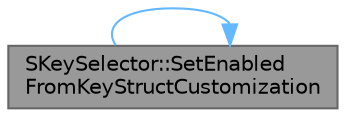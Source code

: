 digraph "SKeySelector::SetEnabledFromKeyStructCustomization"
{
 // INTERACTIVE_SVG=YES
 // LATEX_PDF_SIZE
  bgcolor="transparent";
  edge [fontname=Helvetica,fontsize=10,labelfontname=Helvetica,labelfontsize=10];
  node [fontname=Helvetica,fontsize=10,shape=box,height=0.2,width=0.4];
  rankdir="LR";
  Node1 [id="Node000001",label="SKeySelector::SetEnabled\lFromKeyStructCustomization",height=0.2,width=0.4,color="gray40", fillcolor="grey60", style="filled", fontcolor="black",tooltip="Sets bool to produce tooltip notifying this key selector it was disabled from KeyStructCustomization."];
  Node1 -> Node1 [id="edge1_Node000001_Node000001",color="steelblue1",style="solid",tooltip=" "];
}

